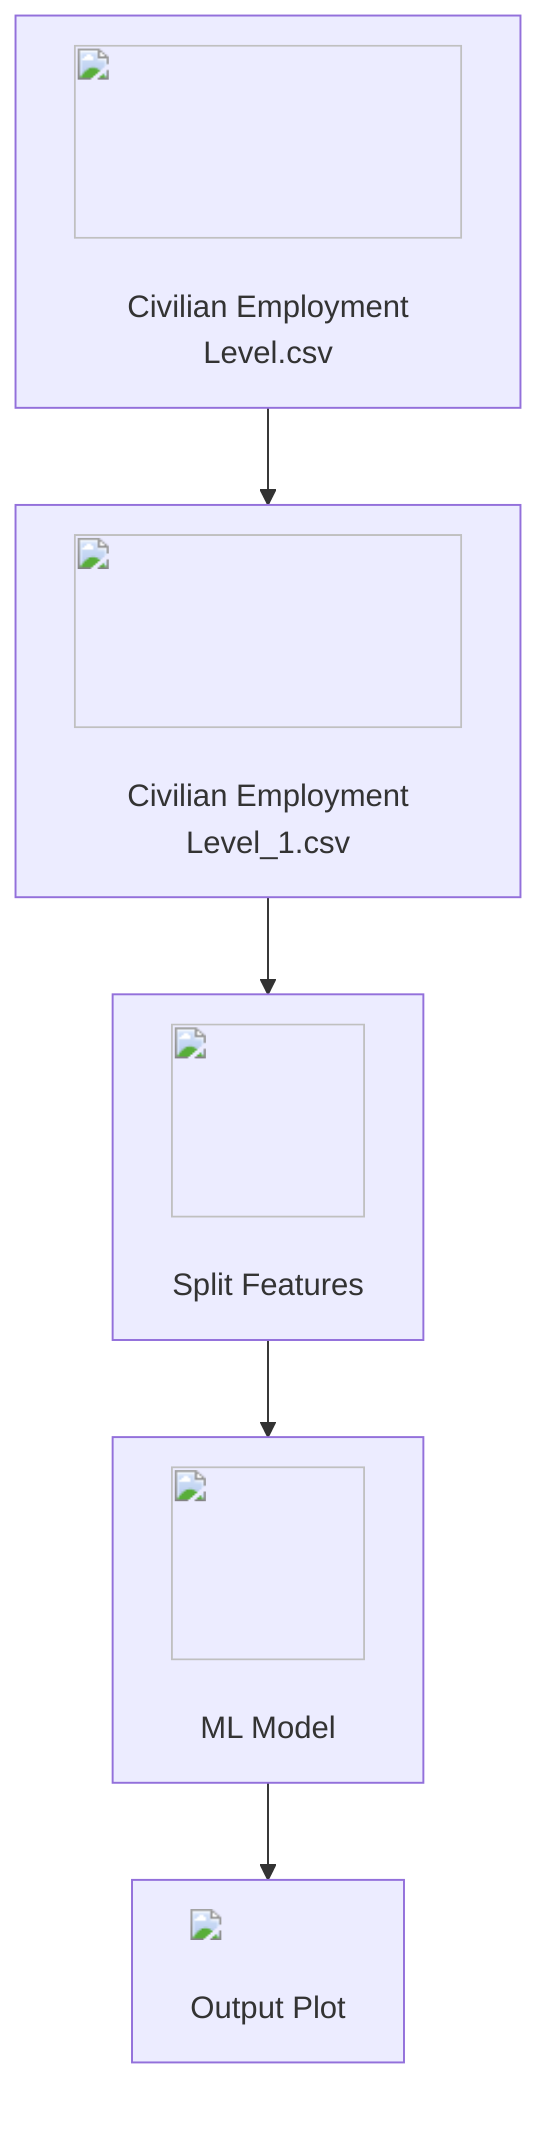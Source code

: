flowchart TD
A1["<img src='path/to/file.svg' width=100 height=100/> <br/> Civilian Employment Level.csv"]
A2["<img src='path/to/file.svg' width=100 height=100/> <br/> Civilian Employment Level_1.csv"]

A1 --> A2

A3["<img src='path/to/column_split.svg' width=100 height=100/> <br/> Split Features"]
A2 --> A3

B1["<img src='path/to/brain.svg' width=100 height=100/> <br/> ML Model"]
A3 --> B1

C1["<img src='path/to/hist_template.svg'/> <br/> Output Plot"]
B1 --> C1